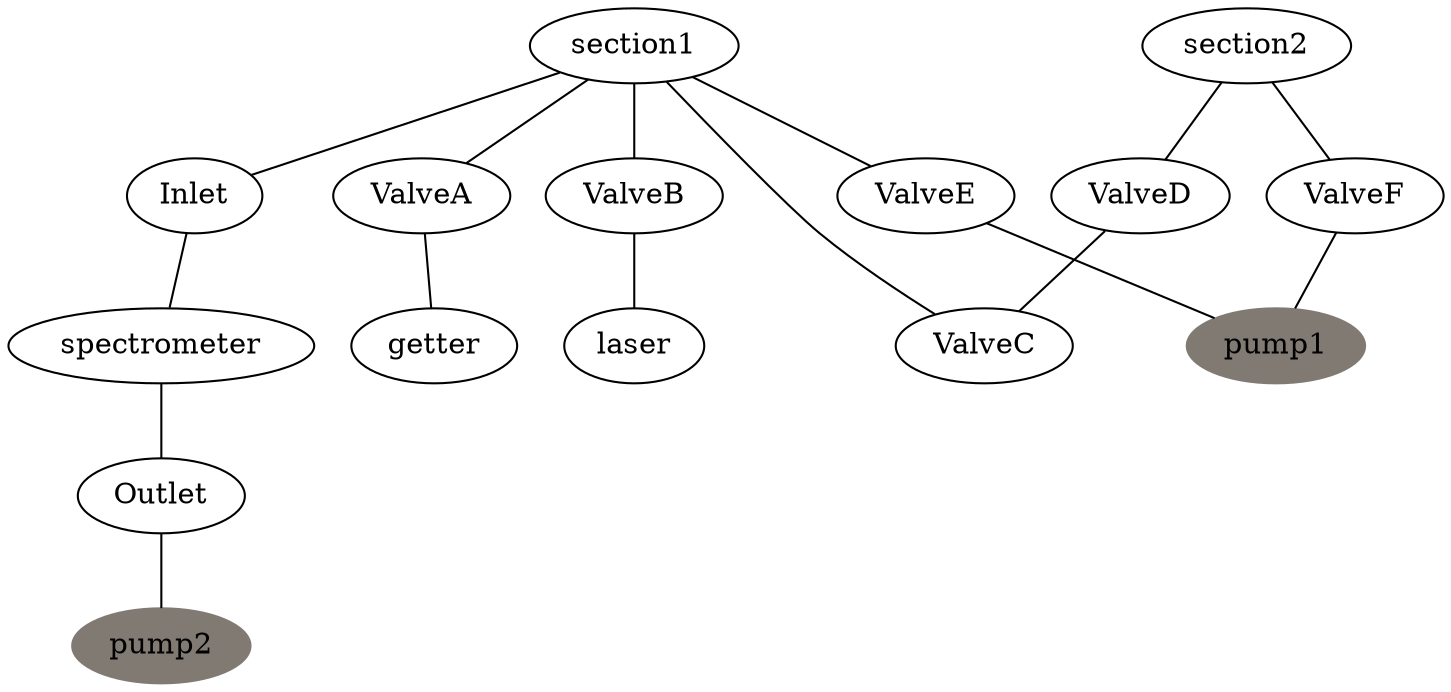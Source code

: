 graph G {
spectrometer;
section1;section2;
getter; laser; 

{node [style=filled color="0.1,0.1,0.5"];
pump1; pump2;}

ValveA;ValveB;ValveC;ValveD;ValveE,ValveF;Inlet,Outlet;


section1 -- {ValveA,ValveB, ValveE,ValveC, Inlet};
section2 -- {ValveD, ValveF};
ValveD -- ValveC;
ValveE -- pump1;
ValveF -- pump1;
Inlet -- spectrometer -- Outlet -- pump2;
ValveA -- getter;
ValveB -- laser;
}